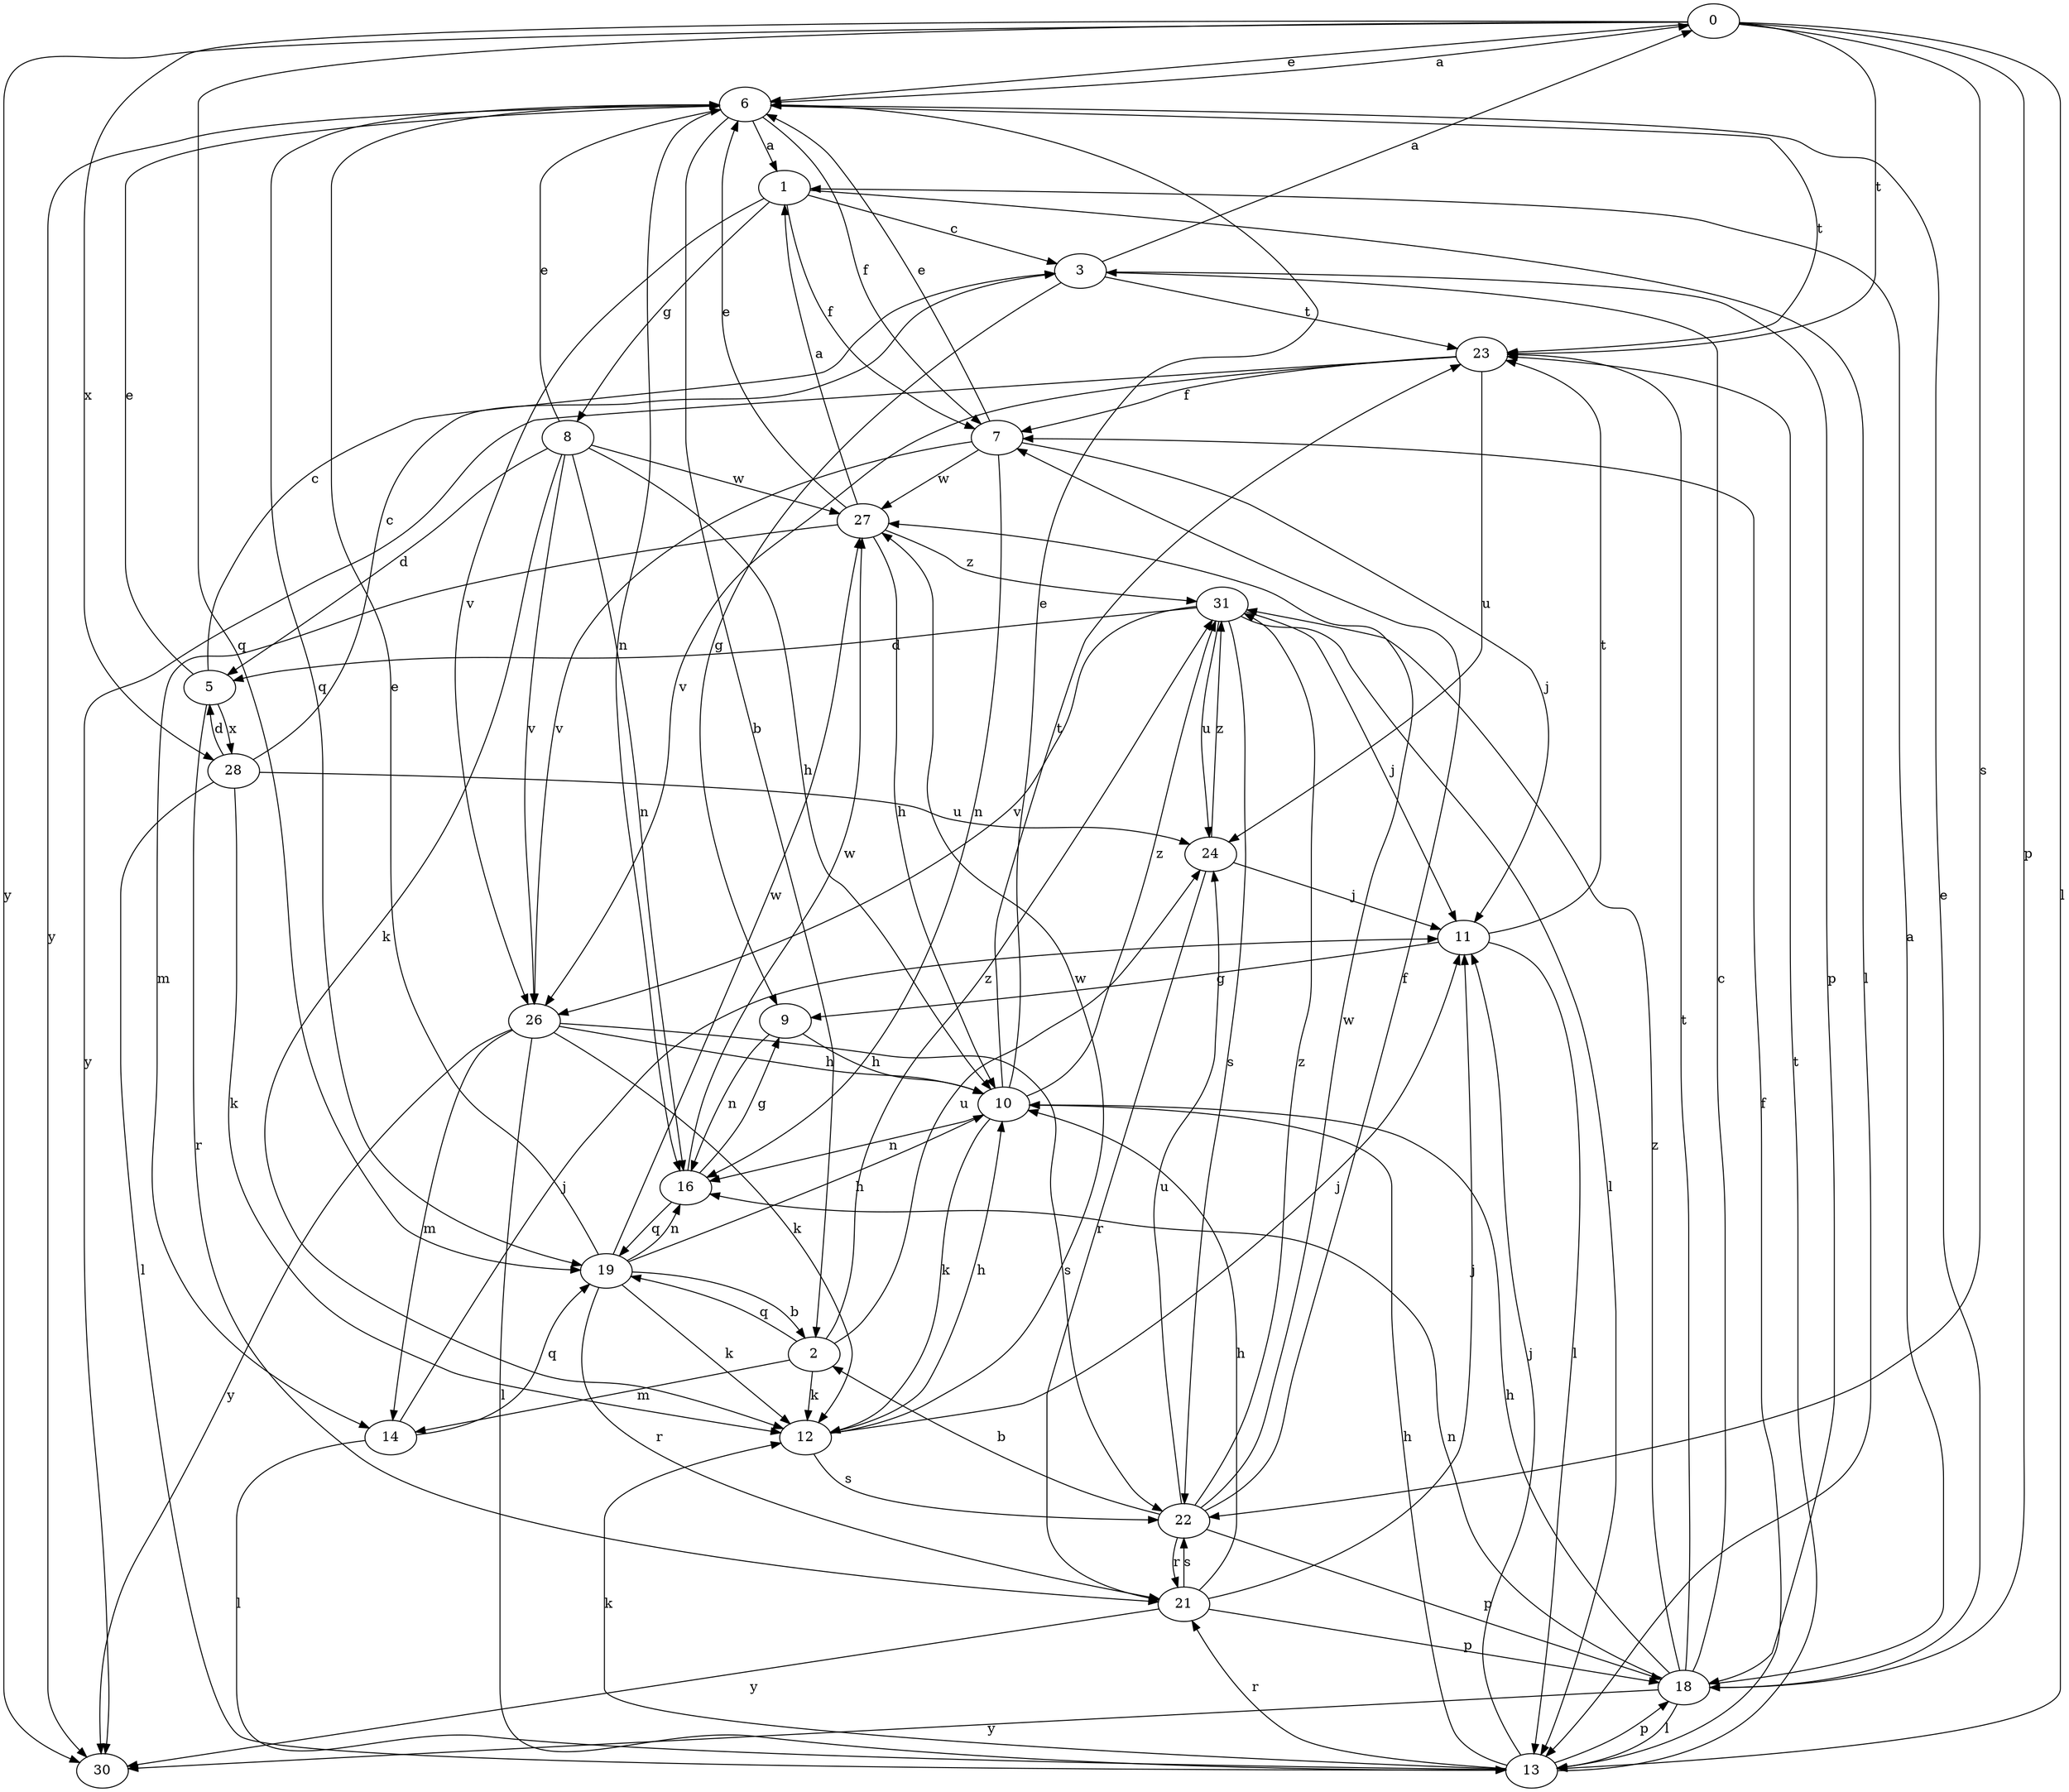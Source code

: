 strict digraph  {
0;
1;
2;
3;
5;
6;
7;
8;
9;
10;
11;
12;
13;
14;
16;
18;
19;
21;
22;
23;
24;
26;
27;
28;
30;
31;
0 -> 6  [label=e];
0 -> 13  [label=l];
0 -> 18  [label=p];
0 -> 19  [label=q];
0 -> 22  [label=s];
0 -> 23  [label=t];
0 -> 28  [label=x];
0 -> 30  [label=y];
1 -> 3  [label=c];
1 -> 7  [label=f];
1 -> 8  [label=g];
1 -> 13  [label=l];
1 -> 26  [label=v];
2 -> 12  [label=k];
2 -> 14  [label=m];
2 -> 19  [label=q];
2 -> 24  [label=u];
2 -> 31  [label=z];
3 -> 0  [label=a];
3 -> 9  [label=g];
3 -> 18  [label=p];
3 -> 23  [label=t];
5 -> 3  [label=c];
5 -> 6  [label=e];
5 -> 21  [label=r];
5 -> 28  [label=x];
6 -> 0  [label=a];
6 -> 1  [label=a];
6 -> 2  [label=b];
6 -> 7  [label=f];
6 -> 16  [label=n];
6 -> 19  [label=q];
6 -> 23  [label=t];
6 -> 30  [label=y];
7 -> 6  [label=e];
7 -> 11  [label=j];
7 -> 16  [label=n];
7 -> 26  [label=v];
7 -> 27  [label=w];
8 -> 5  [label=d];
8 -> 6  [label=e];
8 -> 10  [label=h];
8 -> 12  [label=k];
8 -> 16  [label=n];
8 -> 26  [label=v];
8 -> 27  [label=w];
9 -> 10  [label=h];
9 -> 16  [label=n];
10 -> 6  [label=e];
10 -> 12  [label=k];
10 -> 16  [label=n];
10 -> 23  [label=t];
10 -> 31  [label=z];
11 -> 9  [label=g];
11 -> 13  [label=l];
11 -> 23  [label=t];
12 -> 10  [label=h];
12 -> 11  [label=j];
12 -> 22  [label=s];
12 -> 27  [label=w];
13 -> 7  [label=f];
13 -> 10  [label=h];
13 -> 11  [label=j];
13 -> 12  [label=k];
13 -> 18  [label=p];
13 -> 21  [label=r];
13 -> 23  [label=t];
14 -> 11  [label=j];
14 -> 13  [label=l];
14 -> 19  [label=q];
16 -> 9  [label=g];
16 -> 19  [label=q];
16 -> 27  [label=w];
18 -> 1  [label=a];
18 -> 3  [label=c];
18 -> 6  [label=e];
18 -> 10  [label=h];
18 -> 13  [label=l];
18 -> 16  [label=n];
18 -> 23  [label=t];
18 -> 30  [label=y];
18 -> 31  [label=z];
19 -> 2  [label=b];
19 -> 6  [label=e];
19 -> 10  [label=h];
19 -> 12  [label=k];
19 -> 16  [label=n];
19 -> 21  [label=r];
19 -> 27  [label=w];
21 -> 10  [label=h];
21 -> 11  [label=j];
21 -> 18  [label=p];
21 -> 22  [label=s];
21 -> 30  [label=y];
22 -> 2  [label=b];
22 -> 7  [label=f];
22 -> 18  [label=p];
22 -> 21  [label=r];
22 -> 24  [label=u];
22 -> 27  [label=w];
22 -> 31  [label=z];
23 -> 7  [label=f];
23 -> 24  [label=u];
23 -> 26  [label=v];
23 -> 30  [label=y];
24 -> 11  [label=j];
24 -> 21  [label=r];
24 -> 31  [label=z];
26 -> 10  [label=h];
26 -> 12  [label=k];
26 -> 13  [label=l];
26 -> 14  [label=m];
26 -> 22  [label=s];
26 -> 30  [label=y];
27 -> 1  [label=a];
27 -> 6  [label=e];
27 -> 10  [label=h];
27 -> 14  [label=m];
27 -> 31  [label=z];
28 -> 3  [label=c];
28 -> 5  [label=d];
28 -> 12  [label=k];
28 -> 13  [label=l];
28 -> 24  [label=u];
31 -> 5  [label=d];
31 -> 11  [label=j];
31 -> 13  [label=l];
31 -> 22  [label=s];
31 -> 24  [label=u];
31 -> 26  [label=v];
}
